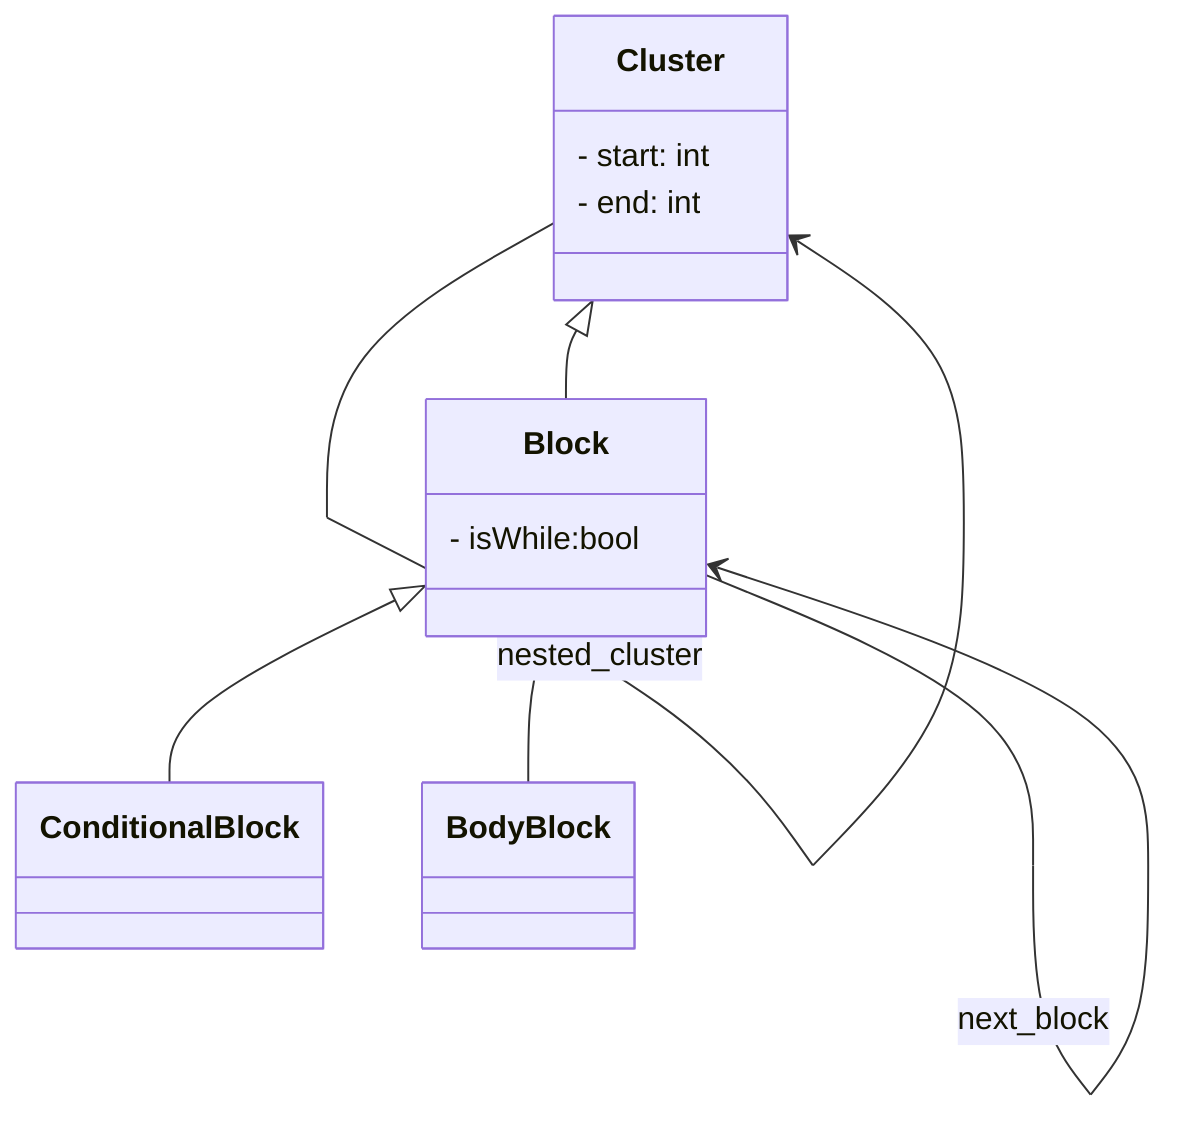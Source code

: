classDiagram

    class Cluster {
        - start: int
        - end: int
    }

    Cluster --> Cluster : parent_cluster
    Cluster --> Cluster : nested_cluster
    
    class Block {
        - isWhile:bool
    }

    Block --> Block : prev_block
    Block --> Block : next_block

    Cluster <|-- Block

    Block <|-- ConditionalBlock
    Block <|-- BodyBlock